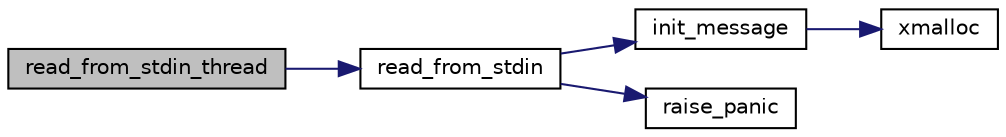 digraph "read_from_stdin_thread"
{
 // LATEX_PDF_SIZE
  edge [fontname="Helvetica",fontsize="10",labelfontname="Helvetica",labelfontsize="10"];
  node [fontname="Helvetica",fontsize="10",shape=record];
  rankdir="LR";
  Node1 [label="read_from_stdin_thread",height=0.2,width=0.4,color="black", fillcolor="grey75", style="filled", fontcolor="black",tooltip=" "];
  Node1 -> Node2 [color="midnightblue",fontsize="10",style="solid",fontname="Helvetica"];
  Node2 [label="read_from_stdin",height=0.2,width=0.4,color="black", fillcolor="white", style="filled",URL="$read__from__stdin_8c.html#a12dd841eebca77e40e225f37da7f778e",tooltip="Read from stdin and send the message to the server."];
  Node2 -> Node3 [color="midnightblue",fontsize="10",style="solid",fontname="Helvetica"];
  Node3 [label="init_message",height=0.2,width=0.4,color="black", fillcolor="white", style="filled",URL="$message_8h.html#a2949ade165d1040b2cb63f5d680f9914",tooltip="Initializes a struct message with the param status code affected."];
  Node3 -> Node4 [color="midnightblue",fontsize="10",style="solid",fontname="Helvetica"];
  Node4 [label="xmalloc",height=0.2,width=0.4,color="black", fillcolor="white", style="filled",URL="$epoll__server_2utils_2xalloc_8c.html#a42ccfa6fc49cc4ce90cc44cd05052490",tooltip="Malloc wrapper that exit on failure."];
  Node2 -> Node5 [color="midnightblue",fontsize="10",style="solid",fontname="Helvetica"];
  Node5 [label="raise_panic",height=0.2,width=0.4,color="black", fillcolor="white", style="filled",URL="$logger_8h.html#aa3c3e5e89264af119696a729635581e4",tooltip="Log a CRITICAL error message & exit the program."];
}
